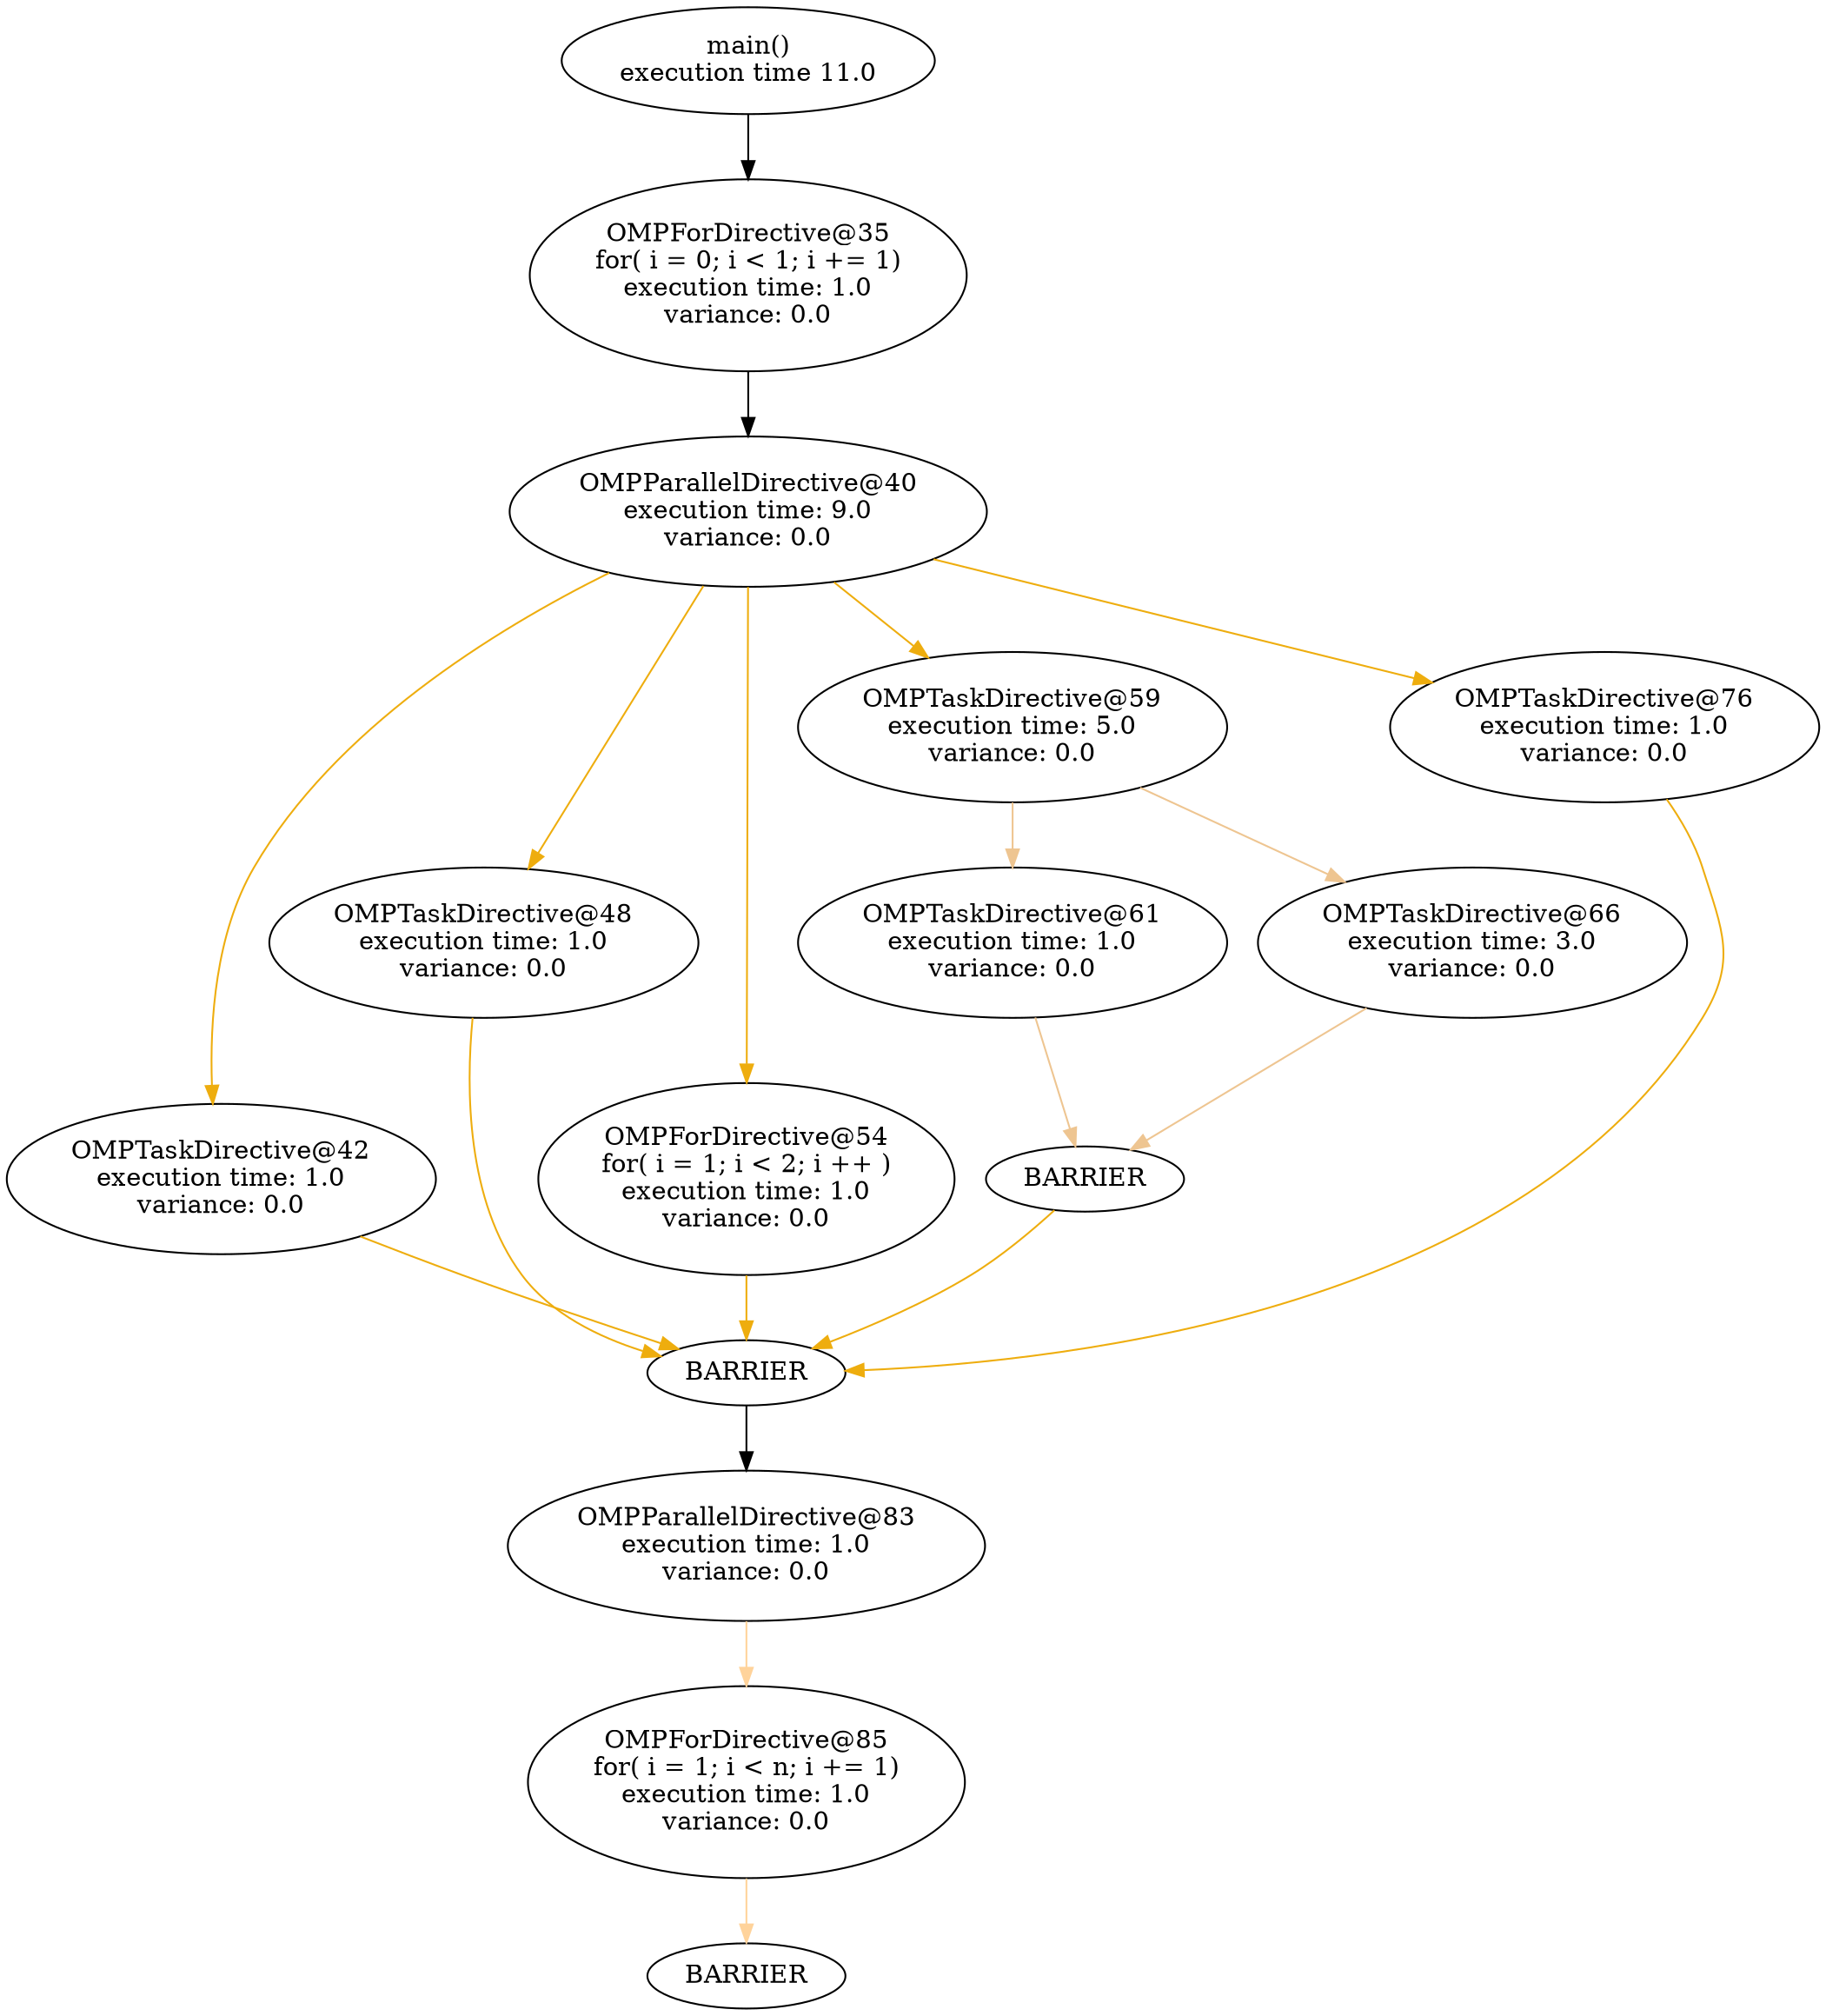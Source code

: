 digraph G {
	graph [bb="0,0,917,1110"];
	node [label="\N"];
	28	 [height=0.8171,
		label="main()\nexecution time 11.0",
		pos="376,1080",
		root=28,
		width=2.4764];
	35	 [height=1.4771,
		label="OMPForDirective@35\nfor( i = 0; i < 1; i += 1)\nexecution time: 1.0\nvariance: 0.0",
		pos="376,961",
		root=28,
		width=2.8425];
	28 -> 35	 [pos="e,376,1014.5 376,1050.4 376,1042.5 376,1033.7 376,1024.7"];
	40	 [height=1.1471,
		label="OMPParallelDirective@40\nexecution time: 9.0\nvariance: 0.0",
		pos="376,830",
		root=28,
		width=3.2896];
	35 -> 40	 [pos="e,376,871.55 376,907.53 376,899 376,890.18 376,881.69"];
	42	 [height=1.1471,
		label="OMPTaskDirective@42\nexecution time: 1.0\nvariance: 0.0",
		pos="107,459",
		root=28,
		width=2.9745];
	40 -> 42	 [color=darkgoldenrod2,
		pos="e,102.66,500.53 308.44,795.98 249.25,763.15 166.39,706.91 125,632 104.58,595.05 101.16,546.79 102.23,510.8"];
	48	 [height=1.1471,
		label="OMPTaskDirective@48\nexecution time: 1.0\nvariance: 0.0",
		pos="241,590",
		root=28,
		width=2.9745];
	40 -> 48	 [color=darkgoldenrod2,
		pos="e,263.5,630.66 353.56,789.43 330.2,748.25 293.59,683.72 268.51,639.5"];
	54	 [height=1.4771,
		label="OMPForDirective@54\nfor( i = 1; i < 2; i ++ )\nexecution time: 1.0\nvariance: 0.0",
		pos="375,459",
		root=28,
		width=2.8384];
	40 -> 54	 [color=darkgoldenrod2,
		pos="e,375.14,512.46 375.89,788.46 375.72,724.26 375.38,598.75 375.17,522.83"];
	59	 [height=1.1471,
		label="OMPTaskDirective@59\nexecution time: 5.0\nvariance: 0.0",
		pos="511,710",
		root=28,
		width=2.9745];
	40 -> 59	 [color=darkgoldenrod2,
		pos="e,468.32,748.3 419.09,791.34 432.25,779.84 446.83,767.09 460.44,755.19"];
	76	 [height=1.1471,
		label="OMPTaskDirective@76\nexecution time: 1.0\nvariance: 0.0",
		pos="810,710",
		root=28,
		width=2.9745];
	40 -> 76	 [color=darkgoldenrod2,
		pos="e,723.63,734.48 468.04,803.98 540.31,784.33 640.64,757.05 713.93,737.12"];
	"40_end"	 [height=0.5,
		label=BARRIER,
		pos="375,352",
		root=28,
		width=1.4568];
	42 -> "40_end"	 [color=darkgoldenrod2,
		pos="e,339.39,365.31 176.73,427.5 193.75,420.27 211.97,412.71 229,406 262.58,392.76 300.97,378.87 329.95,368.64"];
	83	 [height=1.1471,
		label="OMPParallelDirective@83\nexecution time: 1.0\nvariance: 0.0",
		pos="375,256",
		root=28,
		width=3.2896];
	"40_end" -> 83	 [pos="e,375,297.55 375,333.76 375,326.29 375,317.11 375,307.73"];
	48 -> "40_end"	 [color=darkgoldenrod2,
		pos="e,332.33,362.61 235.63,548.62 232.53,508.64 234.02,447.54 264,406 278.04,386.55 301.12,373.97 322.61,365.97"];
	54 -> "40_end"	 [color=darkgoldenrod2,
		pos="e,375,370.46 375,405.81 375,397.13 375,388.44 375,380.69"];
	61	 [height=1.1471,
		label="OMPTaskDirective@61\nexecution time: 1.0\nvariance: 0.0",
		pos="511,590",
		root=28,
		width=2.9745];
	59 -> 61	 [color=burlywood2,
		pos="e,511,631.68 511,668.39 511,659.86 511,650.76 511,641.91"];
	66	 [height=1.1471,
		label="OMPTaskDirective@66\nexecution time: 3.0\nvariance: 0.0",
		pos="743,590",
		root=28,
		width=2.9745];
	59 -> 66	 [color=burlywood2,
		pos="e,679.44,623.33 574.7,676.6 604.37,661.51 639.81,643.48 670.5,627.87"];
	"59_end"	 [height=0.5,
		label=BARRIER,
		pos="548,459",
		root=28,
		width=1.4568];
	61 -> "59_end"	 [color=burlywood2,
		pos="e,543.09,477.12 522.5,548.89 528.29,528.74 535.14,504.85 540.28,486.92"];
	"59_end" -> "40_end"	 [color=darkgoldenrod2,
		pos="e,408.21,366.24 531.02,441.73 519.05,430.78 502.3,416.49 486,406 464.51,392.17 438.85,379.69 417.62,370.32"];
	66 -> "59_end"	 [color=burlywood2,
		pos="e,571.04,475.24 689.97,553.92 654.56,530.49 609.18,500.48 579.39,480.76"];
	76 -> "40_end"	 [color=darkgoldenrod2,
		pos="e,427.17,354.8 840.57,670.34 848.09,658.67 855.1,645.39 859,632 869.44,596.16 877.78,580.27 859,548 772.36,399.15 547.47,363.84 \
437.45,355.52"];
	85	 [height=1.4771,
		label="OMPForDirective@85\nfor( i = 1; i < n; i += 1)\nexecution time: 1.0\nvariance: 0.0",
		pos="375,125",
		root=28,
		width=2.8425];
	83 -> 85	 [color=burlywood1,
		pos="e,375,178.64 375,214.54 375,206.36 375,197.58 375,188.84"];
	"83_end"	 [height=0.5,
		label=BARRIER,
		pos="375,18",
		root=28,
		width=1.4568];
	85 -> "83_end"	 [color=burlywood1,
		pos="e,375,36.46 375,71.808 375,63.132 375,54.445 375,46.694"];
}
